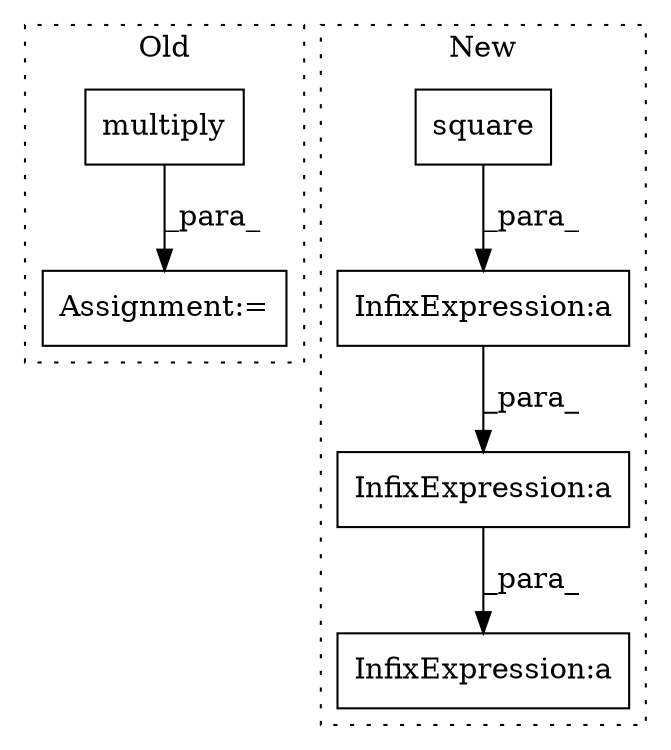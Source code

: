 digraph G {
subgraph cluster0 {
1 [label="multiply" a="32" s="1935,1976" l="9,1" shape="box"];
6 [label="Assignment:=" a="7" s="2083" l="1" shape="box"];
label = "Old";
style="dotted";
}
subgraph cluster1 {
2 [label="square" a="32" s="1514,1526" l="7,1" shape="box"];
3 [label="InfixExpression:a" a="27" s="1899" l="3" shape="box"];
4 [label="InfixExpression:a" a="27" s="1991" l="3" shape="box"];
5 [label="InfixExpression:a" a="27" s="1920" l="3" shape="box"];
label = "New";
style="dotted";
}
1 -> 6 [label="_para_"];
2 -> 5 [label="_para_"];
3 -> 4 [label="_para_"];
5 -> 3 [label="_para_"];
}